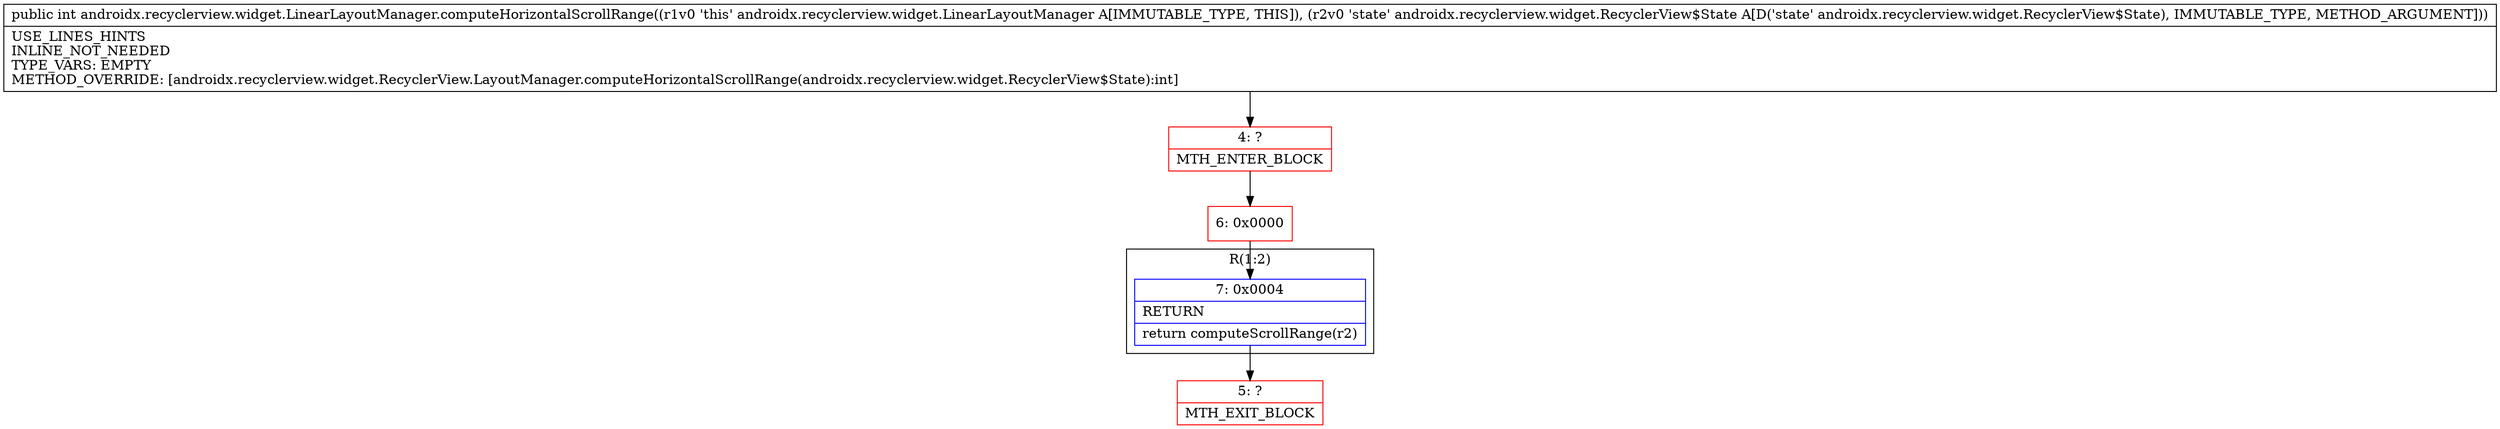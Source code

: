 digraph "CFG forandroidx.recyclerview.widget.LinearLayoutManager.computeHorizontalScrollRange(Landroidx\/recyclerview\/widget\/RecyclerView$State;)I" {
subgraph cluster_Region_2036320909 {
label = "R(1:2)";
node [shape=record,color=blue];
Node_7 [shape=record,label="{7\:\ 0x0004|RETURN\l|return computeScrollRange(r2)\l}"];
}
Node_4 [shape=record,color=red,label="{4\:\ ?|MTH_ENTER_BLOCK\l}"];
Node_6 [shape=record,color=red,label="{6\:\ 0x0000}"];
Node_5 [shape=record,color=red,label="{5\:\ ?|MTH_EXIT_BLOCK\l}"];
MethodNode[shape=record,label="{public int androidx.recyclerview.widget.LinearLayoutManager.computeHorizontalScrollRange((r1v0 'this' androidx.recyclerview.widget.LinearLayoutManager A[IMMUTABLE_TYPE, THIS]), (r2v0 'state' androidx.recyclerview.widget.RecyclerView$State A[D('state' androidx.recyclerview.widget.RecyclerView$State), IMMUTABLE_TYPE, METHOD_ARGUMENT]))  | USE_LINES_HINTS\lINLINE_NOT_NEEDED\lTYPE_VARS: EMPTY\lMETHOD_OVERRIDE: [androidx.recyclerview.widget.RecyclerView.LayoutManager.computeHorizontalScrollRange(androidx.recyclerview.widget.RecyclerView$State):int]\l}"];
MethodNode -> Node_4;Node_7 -> Node_5;
Node_4 -> Node_6;
Node_6 -> Node_7;
}

